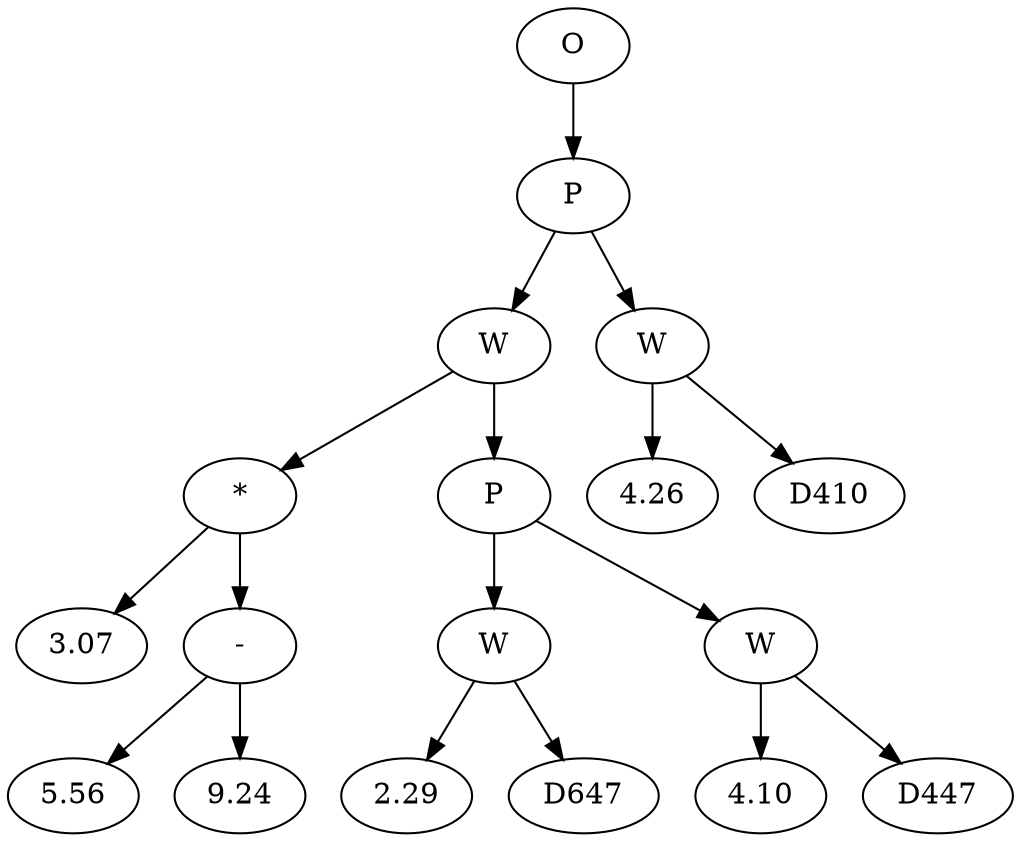 // Tree
digraph {
	3169070 [label=O]
	3169071 [label=P]
	3169070 -> 3169071
	3169072 [label=W]
	3169071 -> 3169072
	3169073 [label="*"]
	3169072 -> 3169073
	3169074 [label=3.07]
	3169073 -> 3169074
	3169075 [label="-"]
	3169073 -> 3169075
	3169076 [label=5.56]
	3169075 -> 3169076
	3169077 [label=9.24]
	3169075 -> 3169077
	3169078 [label=P]
	3169072 -> 3169078
	3169079 [label=W]
	3169078 -> 3169079
	3169080 [label=2.29]
	3169079 -> 3169080
	3169081 [label=D647]
	3169079 -> 3169081
	3169082 [label=W]
	3169078 -> 3169082
	3169083 [label=4.10]
	3169082 -> 3169083
	3169084 [label=D447]
	3169082 -> 3169084
	3169085 [label=W]
	3169071 -> 3169085
	3169086 [label=4.26]
	3169085 -> 3169086
	3169087 [label=D410]
	3169085 -> 3169087
}
